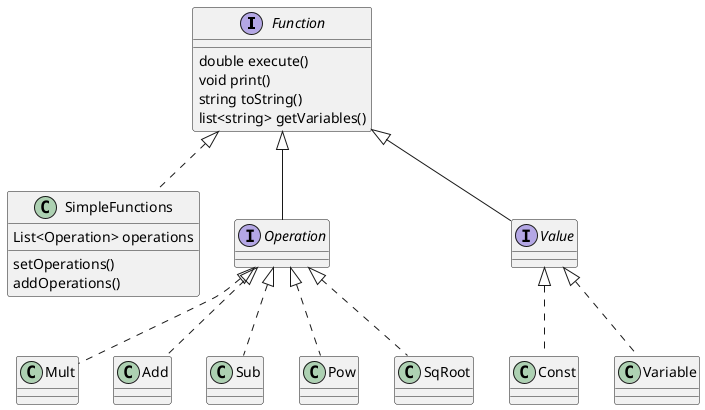 @startuml

Interface Function {
    double execute()
    void print()
    string toString()
    list<string> getVariables()
}

Class SimpleFunctions implements Function {
    List<Operation> operations
        setOperations()
        addOperations()
}

Interface Operation implements Function {}
Class Mult implements Operation {}
Class Add implements Operation {}
Class Sub implements Operation {}
Class Pow implements Operation {}
Class SqRoot implements Operation {}


Interface Value implements Function {
}

Class Const implements Value {}
Class Variable implements Value {}




@enduml